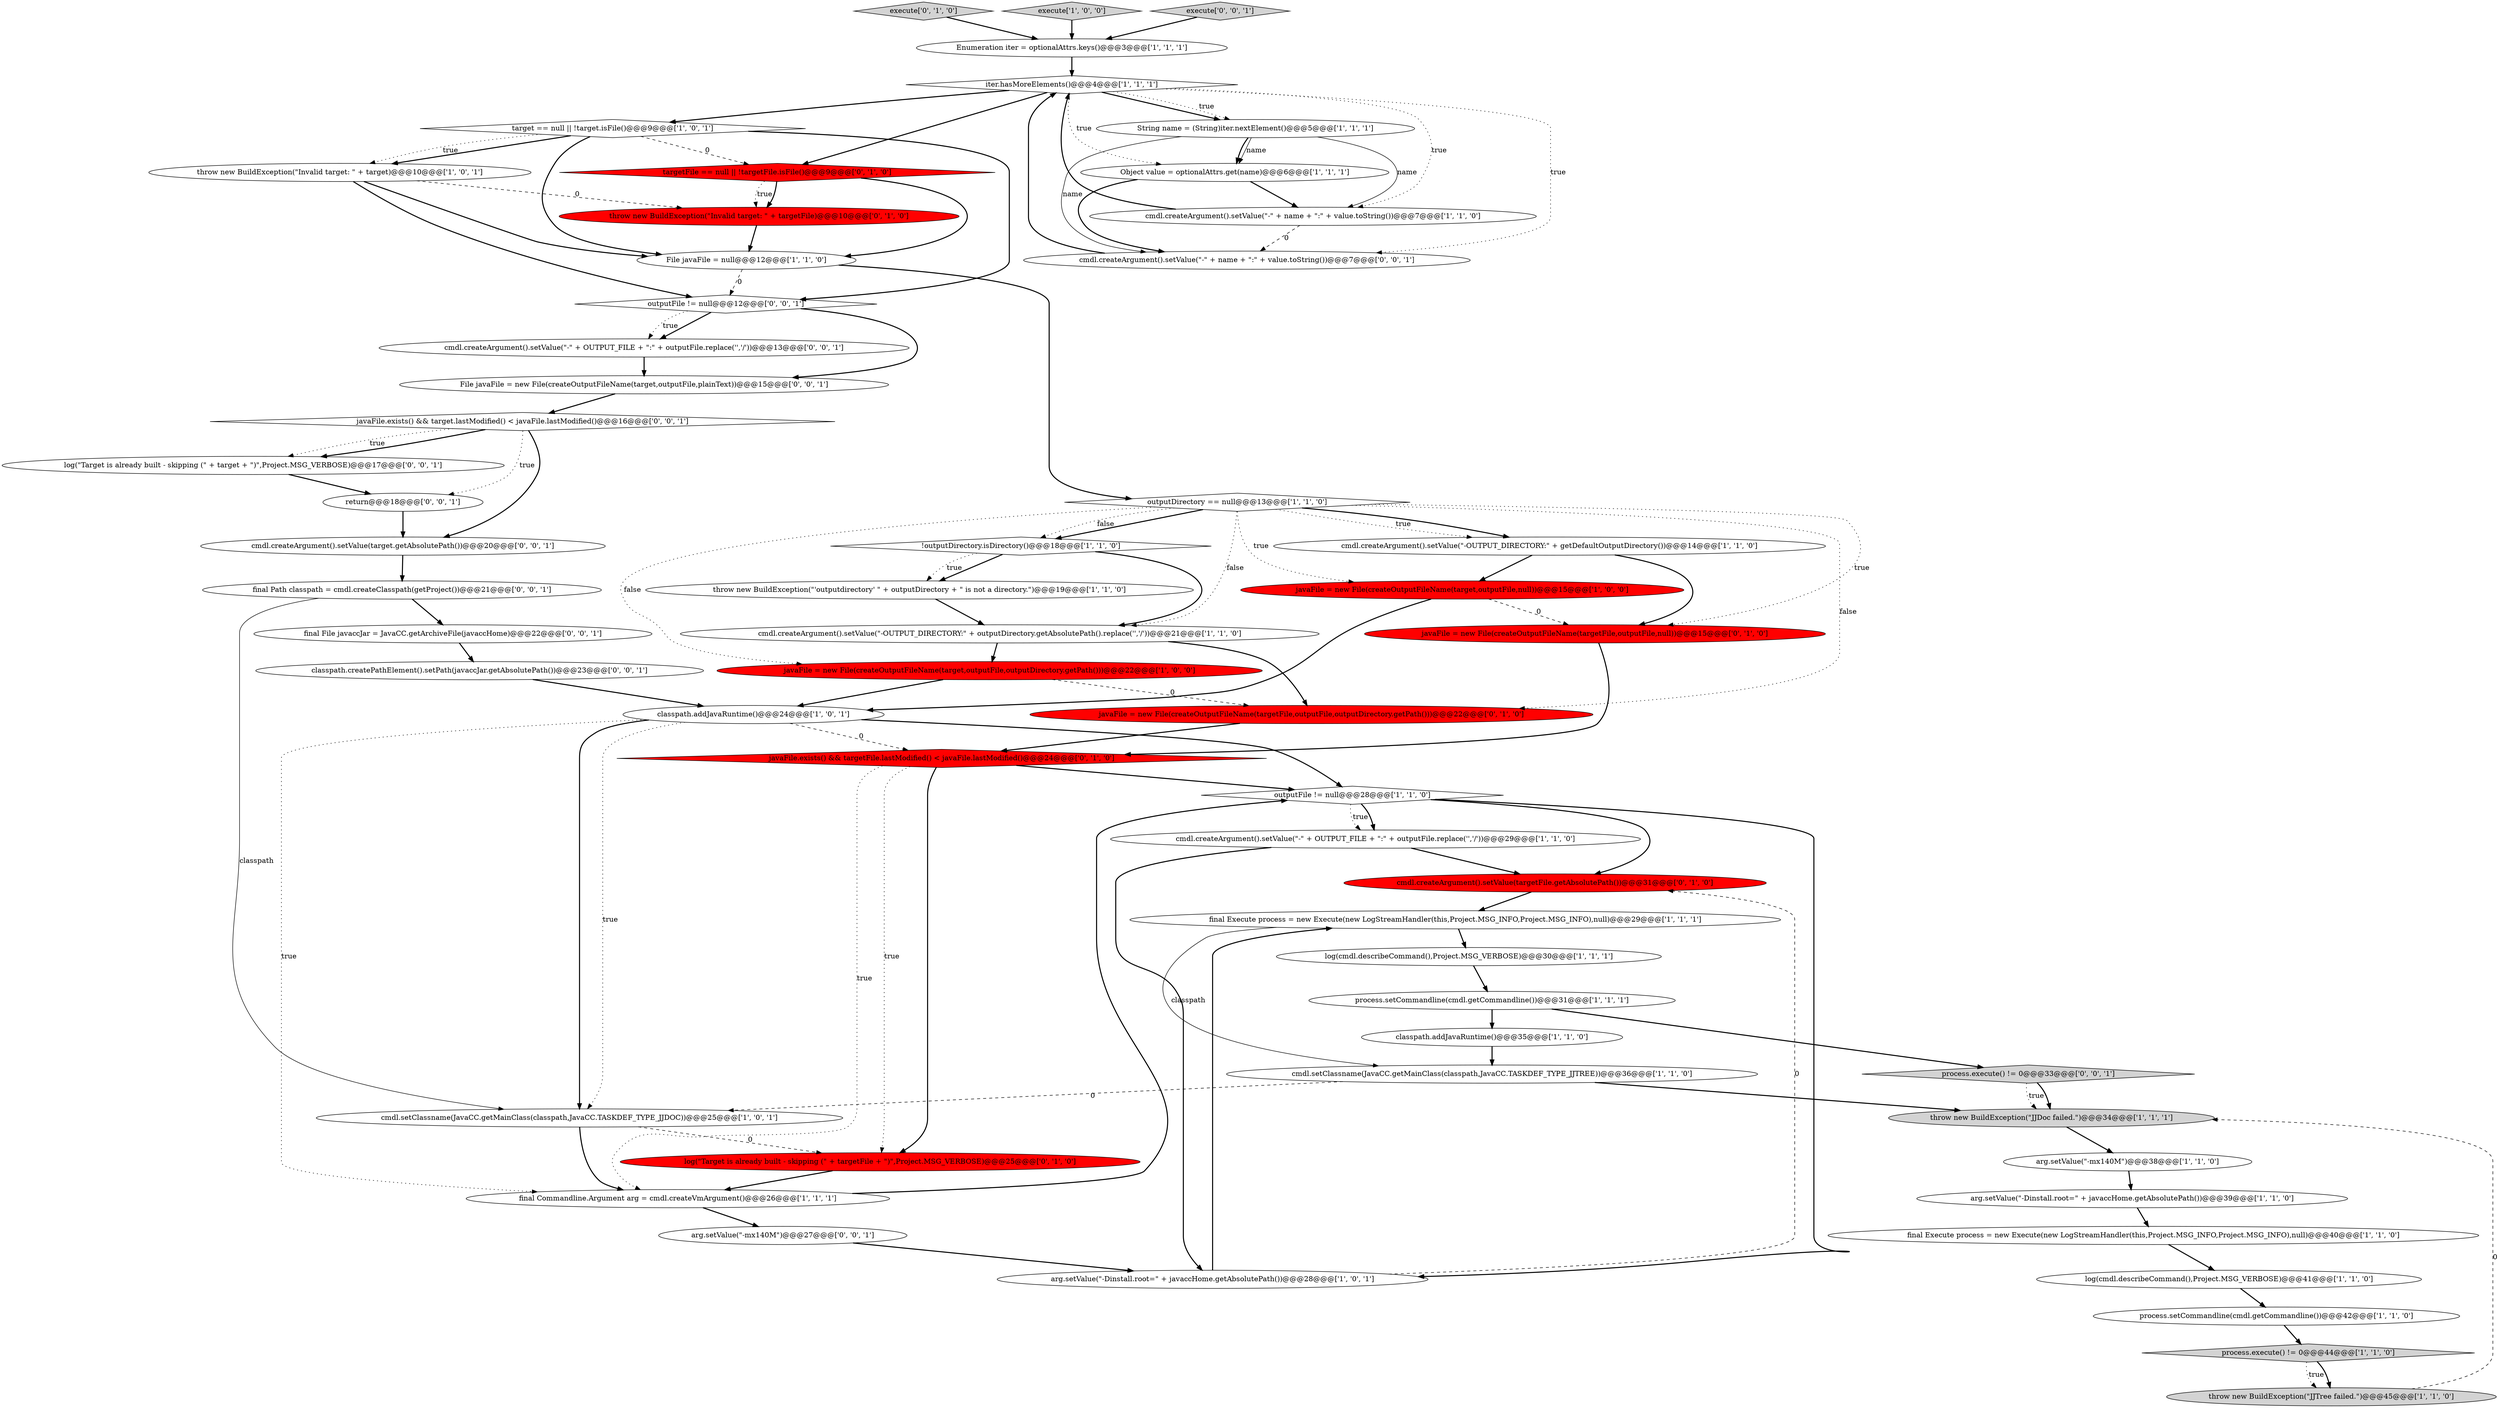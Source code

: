 digraph {
3 [style = filled, label = "classpath.addJavaRuntime()@@@24@@@['1', '0', '1']", fillcolor = white, shape = ellipse image = "AAA0AAABBB1BBB"];
53 [style = filled, label = "final Path classpath = cmdl.createClasspath(getProject())@@@21@@@['0', '0', '1']", fillcolor = white, shape = ellipse image = "AAA0AAABBB3BBB"];
36 [style = filled, label = "cmdl.createArgument().setValue(targetFile.getAbsolutePath())@@@31@@@['0', '1', '0']", fillcolor = red, shape = ellipse image = "AAA1AAABBB2BBB"];
49 [style = filled, label = "cmdl.createArgument().setValue(target.getAbsolutePath())@@@20@@@['0', '0', '1']", fillcolor = white, shape = ellipse image = "AAA0AAABBB3BBB"];
29 [style = filled, label = "cmdl.createArgument().setValue(\"-OUTPUT_DIRECTORY:\" + getDefaultOutputDirectory())@@@14@@@['1', '1', '0']", fillcolor = white, shape = ellipse image = "AAA0AAABBB1BBB"];
54 [style = filled, label = "classpath.createPathElement().setPath(javaccJar.getAbsolutePath())@@@23@@@['0', '0', '1']", fillcolor = white, shape = ellipse image = "AAA0AAABBB3BBB"];
46 [style = filled, label = "File javaFile = new File(createOutputFileName(target,outputFile,plainText))@@@15@@@['0', '0', '1']", fillcolor = white, shape = ellipse image = "AAA0AAABBB3BBB"];
42 [style = filled, label = "execute['0', '1', '0']", fillcolor = lightgray, shape = diamond image = "AAA0AAABBB2BBB"];
55 [style = filled, label = "arg.setValue(\"-mx140M\")@@@27@@@['0', '0', '1']", fillcolor = white, shape = ellipse image = "AAA0AAABBB3BBB"];
16 [style = filled, label = "execute['1', '0', '0']", fillcolor = lightgray, shape = diamond image = "AAA0AAABBB1BBB"];
13 [style = filled, label = "throw new BuildException(\"Invalid target: \" + target)@@@10@@@['1', '0', '1']", fillcolor = white, shape = ellipse image = "AAA0AAABBB1BBB"];
47 [style = filled, label = "cmdl.createArgument().setValue(\"-\" + name + \":\" + value.toString())@@@7@@@['0', '0', '1']", fillcolor = white, shape = ellipse image = "AAA0AAABBB3BBB"];
52 [style = filled, label = "cmdl.createArgument().setValue(\"-\" + OUTPUT_FILE + \":\" + outputFile.replace('\','/'))@@@13@@@['0', '0', '1']", fillcolor = white, shape = ellipse image = "AAA0AAABBB3BBB"];
40 [style = filled, label = "log(\"Target is already built - skipping (\" + targetFile + \")\",Project.MSG_VERBOSE)@@@25@@@['0', '1', '0']", fillcolor = red, shape = ellipse image = "AAA1AAABBB2BBB"];
11 [style = filled, label = "outputFile != null@@@28@@@['1', '1', '0']", fillcolor = white, shape = diamond image = "AAA0AAABBB1BBB"];
38 [style = filled, label = "targetFile == null || !targetFile.isFile()@@@9@@@['0', '1', '0']", fillcolor = red, shape = diamond image = "AAA1AAABBB2BBB"];
41 [style = filled, label = "throw new BuildException(\"Invalid target: \" + targetFile)@@@10@@@['0', '1', '0']", fillcolor = red, shape = ellipse image = "AAA1AAABBB2BBB"];
21 [style = filled, label = "final Execute process = new Execute(new LogStreamHandler(this,Project.MSG_INFO,Project.MSG_INFO),null)@@@40@@@['1', '1', '0']", fillcolor = white, shape = ellipse image = "AAA0AAABBB1BBB"];
26 [style = filled, label = "!outputDirectory.isDirectory()@@@18@@@['1', '1', '0']", fillcolor = white, shape = diamond image = "AAA0AAABBB1BBB"];
50 [style = filled, label = "javaFile.exists() && target.lastModified() < javaFile.lastModified()@@@16@@@['0', '0', '1']", fillcolor = white, shape = diamond image = "AAA0AAABBB3BBB"];
17 [style = filled, label = "target == null || !target.isFile()@@@9@@@['1', '0', '1']", fillcolor = white, shape = diamond image = "AAA0AAABBB1BBB"];
18 [style = filled, label = "javaFile = new File(createOutputFileName(target,outputFile,null))@@@15@@@['1', '0', '0']", fillcolor = red, shape = ellipse image = "AAA1AAABBB1BBB"];
7 [style = filled, label = "outputDirectory == null@@@13@@@['1', '1', '0']", fillcolor = white, shape = diamond image = "AAA0AAABBB1BBB"];
28 [style = filled, label = "throw new BuildException(\"JJTree failed.\")@@@45@@@['1', '1', '0']", fillcolor = lightgray, shape = ellipse image = "AAA0AAABBB1BBB"];
22 [style = filled, label = "String name = (String)iter.nextElement()@@@5@@@['1', '1', '1']", fillcolor = white, shape = ellipse image = "AAA0AAABBB1BBB"];
51 [style = filled, label = "return@@@18@@@['0', '0', '1']", fillcolor = white, shape = ellipse image = "AAA0AAABBB3BBB"];
10 [style = filled, label = "throw new BuildException(\"'outputdirectory' \" + outputDirectory + \" is not a directory.\")@@@19@@@['1', '1', '0']", fillcolor = white, shape = ellipse image = "AAA0AAABBB1BBB"];
23 [style = filled, label = "final Commandline.Argument arg = cmdl.createVmArgument()@@@26@@@['1', '1', '1']", fillcolor = white, shape = ellipse image = "AAA0AAABBB1BBB"];
35 [style = filled, label = "javaFile.exists() && targetFile.lastModified() < javaFile.lastModified()@@@24@@@['0', '1', '0']", fillcolor = red, shape = diamond image = "AAA1AAABBB2BBB"];
15 [style = filled, label = "process.execute() != 0@@@44@@@['1', '1', '0']", fillcolor = lightgray, shape = diamond image = "AAA0AAABBB1BBB"];
30 [style = filled, label = "cmdl.setClassname(JavaCC.getMainClass(classpath,JavaCC.TASKDEF_TYPE_JJDOC))@@@25@@@['1', '0', '1']", fillcolor = white, shape = ellipse image = "AAA0AAABBB1BBB"];
56 [style = filled, label = "log(\"Target is already built - skipping (\" + target + \")\",Project.MSG_VERBOSE)@@@17@@@['0', '0', '1']", fillcolor = white, shape = ellipse image = "AAA0AAABBB3BBB"];
14 [style = filled, label = "Enumeration iter = optionalAttrs.keys()@@@3@@@['1', '1', '1']", fillcolor = white, shape = ellipse image = "AAA0AAABBB1BBB"];
39 [style = filled, label = "javaFile = new File(createOutputFileName(targetFile,outputFile,outputDirectory.getPath()))@@@22@@@['0', '1', '0']", fillcolor = red, shape = ellipse image = "AAA1AAABBB2BBB"];
5 [style = filled, label = "arg.setValue(\"-mx140M\")@@@38@@@['1', '1', '0']", fillcolor = white, shape = ellipse image = "AAA0AAABBB1BBB"];
2 [style = filled, label = "log(cmdl.describeCommand(),Project.MSG_VERBOSE)@@@30@@@['1', '1', '1']", fillcolor = white, shape = ellipse image = "AAA0AAABBB1BBB"];
27 [style = filled, label = "cmdl.setClassname(JavaCC.getMainClass(classpath,JavaCC.TASKDEF_TYPE_JJTREE))@@@36@@@['1', '1', '0']", fillcolor = white, shape = ellipse image = "AAA0AAABBB1BBB"];
12 [style = filled, label = "throw new BuildException(\"JJDoc failed.\")@@@34@@@['1', '1', '1']", fillcolor = lightgray, shape = ellipse image = "AAA0AAABBB1BBB"];
0 [style = filled, label = "javaFile = new File(createOutputFileName(target,outputFile,outputDirectory.getPath()))@@@22@@@['1', '0', '0']", fillcolor = red, shape = ellipse image = "AAA1AAABBB1BBB"];
9 [style = filled, label = "iter.hasMoreElements()@@@4@@@['1', '1', '1']", fillcolor = white, shape = diamond image = "AAA0AAABBB1BBB"];
31 [style = filled, label = "cmdl.createArgument().setValue(\"-OUTPUT_DIRECTORY:\" + outputDirectory.getAbsolutePath().replace('\','/'))@@@21@@@['1', '1', '0']", fillcolor = white, shape = ellipse image = "AAA0AAABBB1BBB"];
34 [style = filled, label = "Object value = optionalAttrs.get(name)@@@6@@@['1', '1', '1']", fillcolor = white, shape = ellipse image = "AAA0AAABBB1BBB"];
6 [style = filled, label = "arg.setValue(\"-Dinstall.root=\" + javaccHome.getAbsolutePath())@@@28@@@['1', '0', '1']", fillcolor = white, shape = ellipse image = "AAA0AAABBB1BBB"];
43 [style = filled, label = "execute['0', '0', '1']", fillcolor = lightgray, shape = diamond image = "AAA0AAABBB3BBB"];
44 [style = filled, label = "process.execute() != 0@@@33@@@['0', '0', '1']", fillcolor = lightgray, shape = diamond image = "AAA0AAABBB3BBB"];
33 [style = filled, label = "File javaFile = null@@@12@@@['1', '1', '0']", fillcolor = white, shape = ellipse image = "AAA0AAABBB1BBB"];
32 [style = filled, label = "log(cmdl.describeCommand(),Project.MSG_VERBOSE)@@@41@@@['1', '1', '0']", fillcolor = white, shape = ellipse image = "AAA0AAABBB1BBB"];
25 [style = filled, label = "classpath.addJavaRuntime()@@@35@@@['1', '1', '0']", fillcolor = white, shape = ellipse image = "AAA0AAABBB1BBB"];
48 [style = filled, label = "outputFile != null@@@12@@@['0', '0', '1']", fillcolor = white, shape = diamond image = "AAA0AAABBB3BBB"];
24 [style = filled, label = "process.setCommandline(cmdl.getCommandline())@@@42@@@['1', '1', '0']", fillcolor = white, shape = ellipse image = "AAA0AAABBB1BBB"];
19 [style = filled, label = "arg.setValue(\"-Dinstall.root=\" + javaccHome.getAbsolutePath())@@@39@@@['1', '1', '0']", fillcolor = white, shape = ellipse image = "AAA0AAABBB1BBB"];
45 [style = filled, label = "final File javaccJar = JavaCC.getArchiveFile(javaccHome)@@@22@@@['0', '0', '1']", fillcolor = white, shape = ellipse image = "AAA0AAABBB3BBB"];
8 [style = filled, label = "cmdl.createArgument().setValue(\"-\" + name + \":\" + value.toString())@@@7@@@['1', '1', '0']", fillcolor = white, shape = ellipse image = "AAA0AAABBB1BBB"];
20 [style = filled, label = "process.setCommandline(cmdl.getCommandline())@@@31@@@['1', '1', '1']", fillcolor = white, shape = ellipse image = "AAA0AAABBB1BBB"];
4 [style = filled, label = "final Execute process = new Execute(new LogStreamHandler(this,Project.MSG_INFO,Project.MSG_INFO),null)@@@29@@@['1', '1', '1']", fillcolor = white, shape = ellipse image = "AAA0AAABBB1BBB"];
37 [style = filled, label = "javaFile = new File(createOutputFileName(targetFile,outputFile,null))@@@15@@@['0', '1', '0']", fillcolor = red, shape = ellipse image = "AAA1AAABBB2BBB"];
1 [style = filled, label = "cmdl.createArgument().setValue(\"-\" + OUTPUT_FILE + \":\" + outputFile.replace('\','/'))@@@29@@@['1', '1', '0']", fillcolor = white, shape = ellipse image = "AAA0AAABBB1BBB"];
47->9 [style = bold, label=""];
18->3 [style = bold, label=""];
12->5 [style = bold, label=""];
22->34 [style = solid, label="name"];
26->10 [style = bold, label=""];
38->41 [style = dotted, label="true"];
11->1 [style = dotted, label="true"];
50->56 [style = bold, label=""];
38->41 [style = bold, label=""];
44->12 [style = dotted, label="true"];
13->41 [style = dashed, label="0"];
11->36 [style = bold, label=""];
40->23 [style = bold, label=""];
29->18 [style = bold, label=""];
7->26 [style = bold, label=""];
48->52 [style = bold, label=""];
53->30 [style = solid, label="classpath"];
6->36 [style = dashed, label="0"];
16->14 [style = bold, label=""];
14->9 [style = bold, label=""];
46->50 [style = bold, label=""];
9->38 [style = bold, label=""];
54->3 [style = bold, label=""];
3->30 [style = bold, label=""];
7->29 [style = bold, label=""];
33->7 [style = bold, label=""];
0->3 [style = bold, label=""];
2->20 [style = bold, label=""];
22->8 [style = solid, label="name"];
10->31 [style = bold, label=""];
27->12 [style = bold, label=""];
34->47 [style = bold, label=""];
36->4 [style = bold, label=""];
3->11 [style = bold, label=""];
50->51 [style = dotted, label="true"];
3->30 [style = dotted, label="true"];
9->17 [style = bold, label=""];
4->2 [style = bold, label=""];
34->8 [style = bold, label=""];
7->26 [style = dotted, label="false"];
20->25 [style = bold, label=""];
44->12 [style = bold, label=""];
50->49 [style = bold, label=""];
56->51 [style = bold, label=""];
9->8 [style = dotted, label="true"];
7->29 [style = dotted, label="true"];
25->27 [style = bold, label=""];
6->4 [style = bold, label=""];
35->40 [style = bold, label=""];
39->35 [style = bold, label=""];
18->37 [style = dashed, label="0"];
27->30 [style = dashed, label="0"];
38->33 [style = bold, label=""];
3->23 [style = dotted, label="true"];
9->22 [style = bold, label=""];
28->12 [style = dashed, label="0"];
33->48 [style = dashed, label="0"];
35->40 [style = dotted, label="true"];
3->35 [style = dashed, label="0"];
52->46 [style = bold, label=""];
48->52 [style = dotted, label="true"];
31->0 [style = bold, label=""];
13->48 [style = bold, label=""];
29->37 [style = bold, label=""];
17->38 [style = dashed, label="0"];
42->14 [style = bold, label=""];
48->46 [style = bold, label=""];
15->28 [style = dotted, label="true"];
5->19 [style = bold, label=""];
26->31 [style = bold, label=""];
1->6 [style = bold, label=""];
15->28 [style = bold, label=""];
43->14 [style = bold, label=""];
7->18 [style = dotted, label="true"];
7->39 [style = dotted, label="false"];
55->6 [style = bold, label=""];
17->13 [style = bold, label=""];
31->39 [style = bold, label=""];
41->33 [style = bold, label=""];
37->35 [style = bold, label=""];
23->11 [style = bold, label=""];
9->22 [style = dotted, label="true"];
35->23 [style = dotted, label="true"];
24->15 [style = bold, label=""];
19->21 [style = bold, label=""];
8->47 [style = dashed, label="0"];
30->40 [style = dashed, label="0"];
11->1 [style = bold, label=""];
7->31 [style = dotted, label="false"];
11->6 [style = bold, label=""];
30->23 [style = bold, label=""];
17->33 [style = bold, label=""];
51->49 [style = bold, label=""];
0->39 [style = dashed, label="0"];
1->36 [style = bold, label=""];
20->44 [style = bold, label=""];
7->37 [style = dotted, label="true"];
49->53 [style = bold, label=""];
45->54 [style = bold, label=""];
7->0 [style = dotted, label="false"];
22->47 [style = solid, label="name"];
9->34 [style = dotted, label="true"];
26->10 [style = dotted, label="true"];
22->34 [style = bold, label=""];
50->56 [style = dotted, label="true"];
21->32 [style = bold, label=""];
4->27 [style = solid, label="classpath"];
8->9 [style = bold, label=""];
17->48 [style = bold, label=""];
9->47 [style = dotted, label="true"];
13->33 [style = bold, label=""];
17->13 [style = dotted, label="true"];
32->24 [style = bold, label=""];
53->45 [style = bold, label=""];
23->55 [style = bold, label=""];
35->11 [style = bold, label=""];
}
